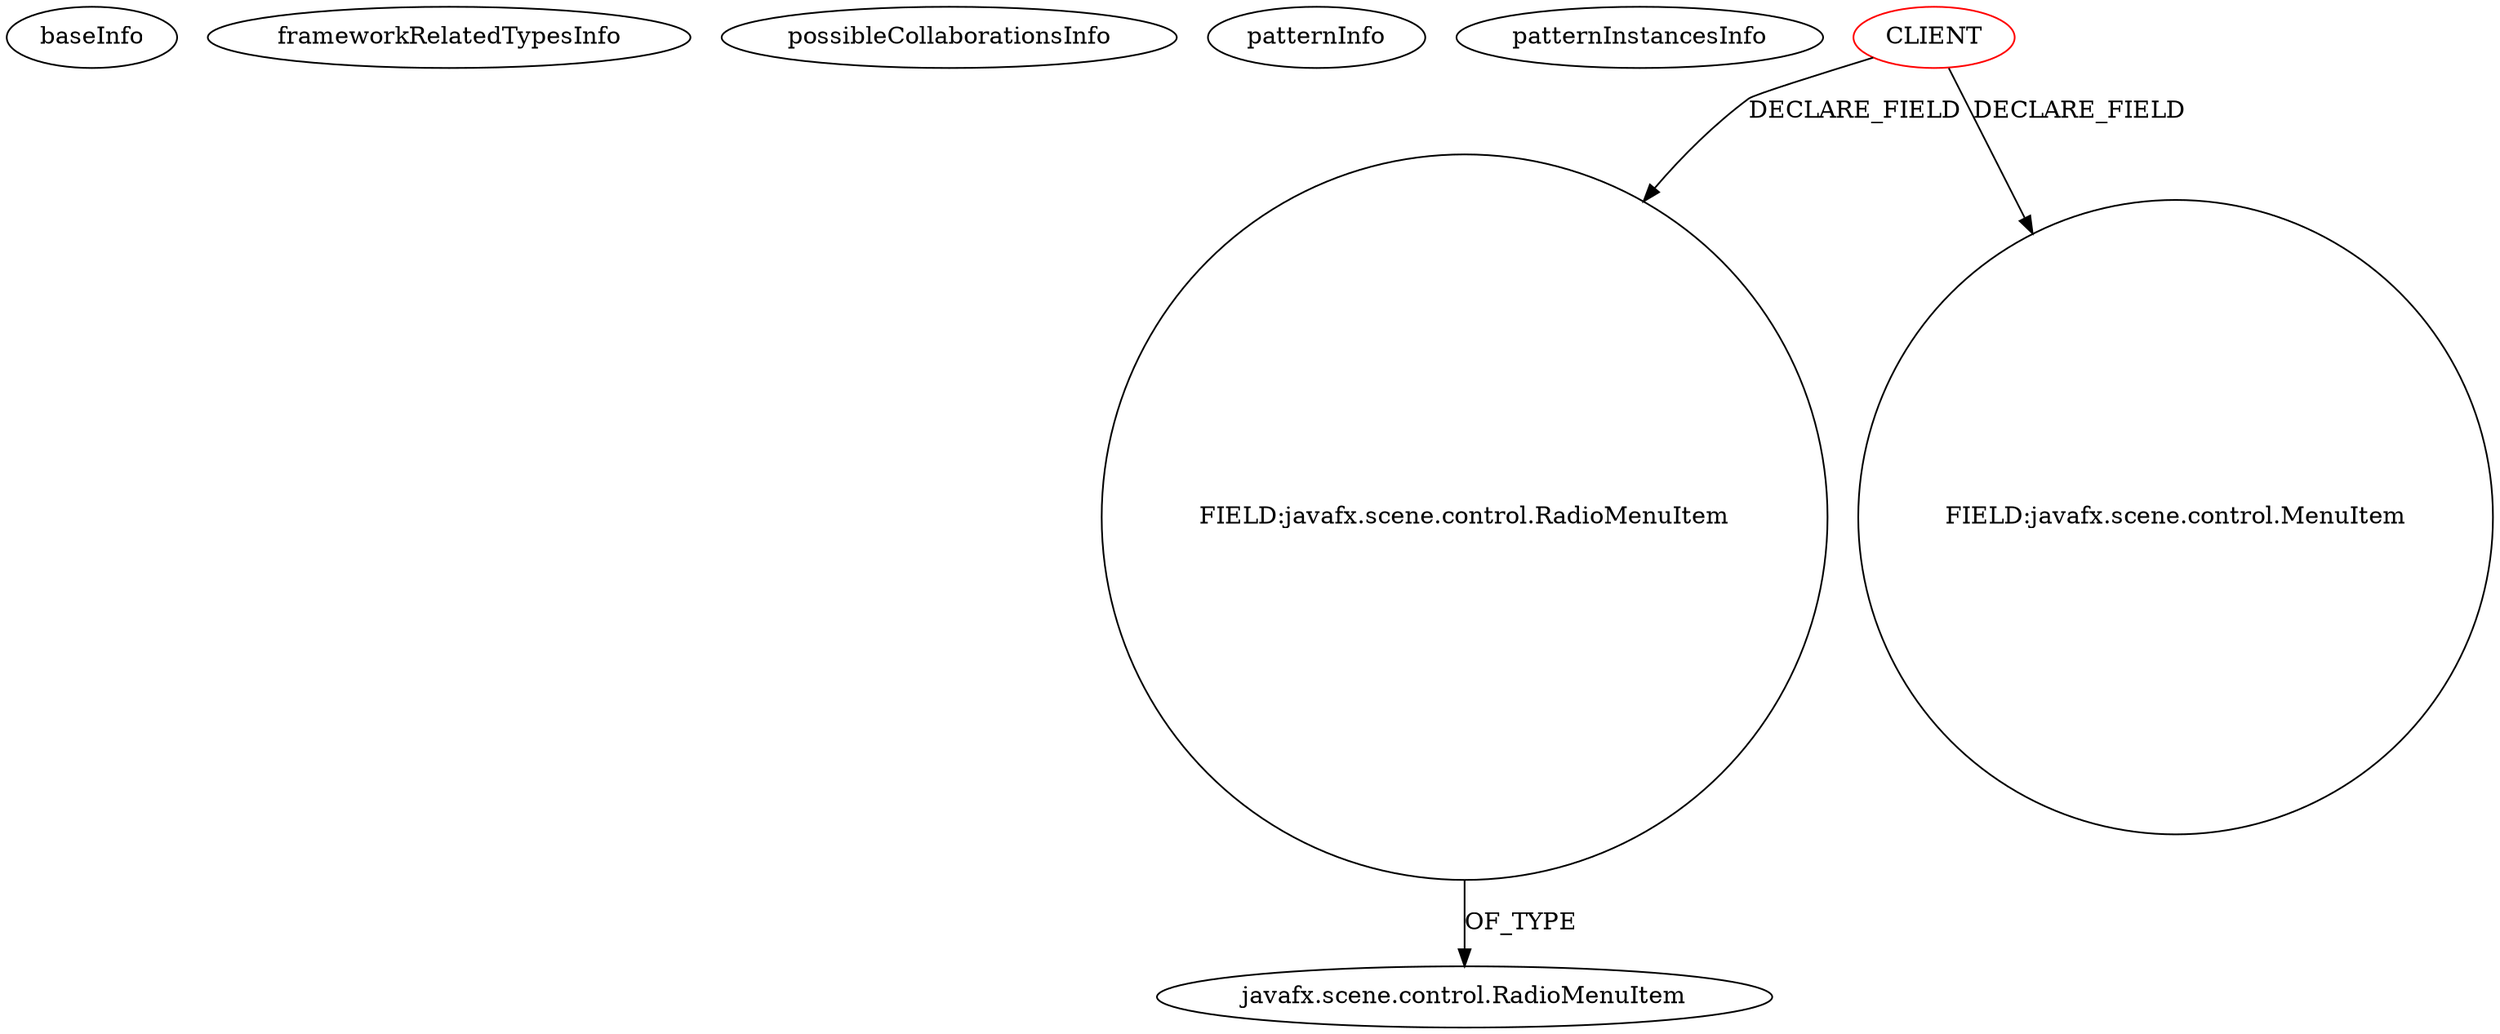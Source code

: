 digraph {
baseInfo[graphId=3941,category="pattern",isAnonymous=false,possibleRelation=false]
frameworkRelatedTypesInfo[]
possibleCollaborationsInfo[]
patternInfo[frequency=2.0,patternRootClient=0]
patternInstancesInfo[0="svadlamudi-GaussJordanElimination~/svadlamudi-GaussJordanElimination/GaussJordanElimination-master/src/gauss/jordan/elimination/MainController.java~MainController~4396",1="killjoy64-Scouting~/killjoy64-Scouting/Scouting-master/Robotics Scouting Client/src/org/petoskeypaladins/scouting/client/Controller.java~Controller~3456"]
13[label="javafx.scene.control.RadioMenuItem",vertexType="FRAMEWORK_CLASS_TYPE",isFrameworkType=false]
12[label="FIELD:javafx.scene.control.RadioMenuItem",vertexType="FIELD_DECLARATION",isFrameworkType=false,shape=circle]
0[label="CLIENT",vertexType="ROOT_CLIENT_CLASS_DECLARATION",isFrameworkType=false,color=red]
14[label="FIELD:javafx.scene.control.MenuItem",vertexType="FIELD_DECLARATION",isFrameworkType=false,shape=circle]
0->12[label="DECLARE_FIELD"]
12->13[label="OF_TYPE"]
0->14[label="DECLARE_FIELD"]
}
